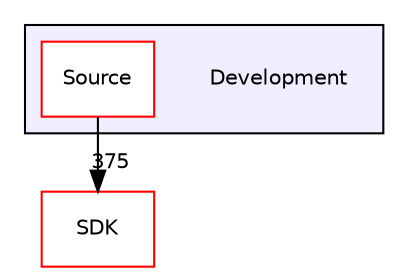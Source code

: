 digraph "Development" {
  compound=true
  node [ fontsize="10", fontname="Helvetica"];
  edge [ labelfontsize="10", labelfontname="Helvetica"];
  subgraph clusterdir_576187522c208298cdcbb28dcf7d7358 {
    graph [ bgcolor="#eeeeff", pencolor="black", label="" URL="dir_576187522c208298cdcbb28dcf7d7358.html"];
    dir_576187522c208298cdcbb28dcf7d7358 [shape=plaintext label="Development"];
    dir_f85d67bd6e0abf70e0998e74fa3ab6d3 [shape=box label="Source" color="red" fillcolor="white" style="filled" URL="dir_f85d67bd6e0abf70e0998e74fa3ab6d3.html"];
  }
  dir_ca6309d378ceffb9970caf11a0592736 [shape=box label="SDK" fillcolor="white" style="filled" color="red" URL="dir_ca6309d378ceffb9970caf11a0592736.html"];
  dir_f85d67bd6e0abf70e0998e74fa3ab6d3->dir_ca6309d378ceffb9970caf11a0592736 [headlabel="375", labeldistance=1.5 headhref="dir_000001_000007.html"];
}
